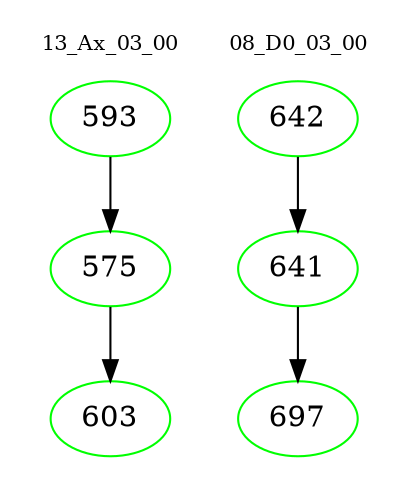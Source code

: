 digraph{
subgraph cluster_0 {
color = white
label = "13_Ax_03_00";
fontsize=10;
T0_593 [label="593", color="green"]
T0_593 -> T0_575 [color="black"]
T0_575 [label="575", color="green"]
T0_575 -> T0_603 [color="black"]
T0_603 [label="603", color="green"]
}
subgraph cluster_1 {
color = white
label = "08_D0_03_00";
fontsize=10;
T1_642 [label="642", color="green"]
T1_642 -> T1_641 [color="black"]
T1_641 [label="641", color="green"]
T1_641 -> T1_697 [color="black"]
T1_697 [label="697", color="green"]
}
}
